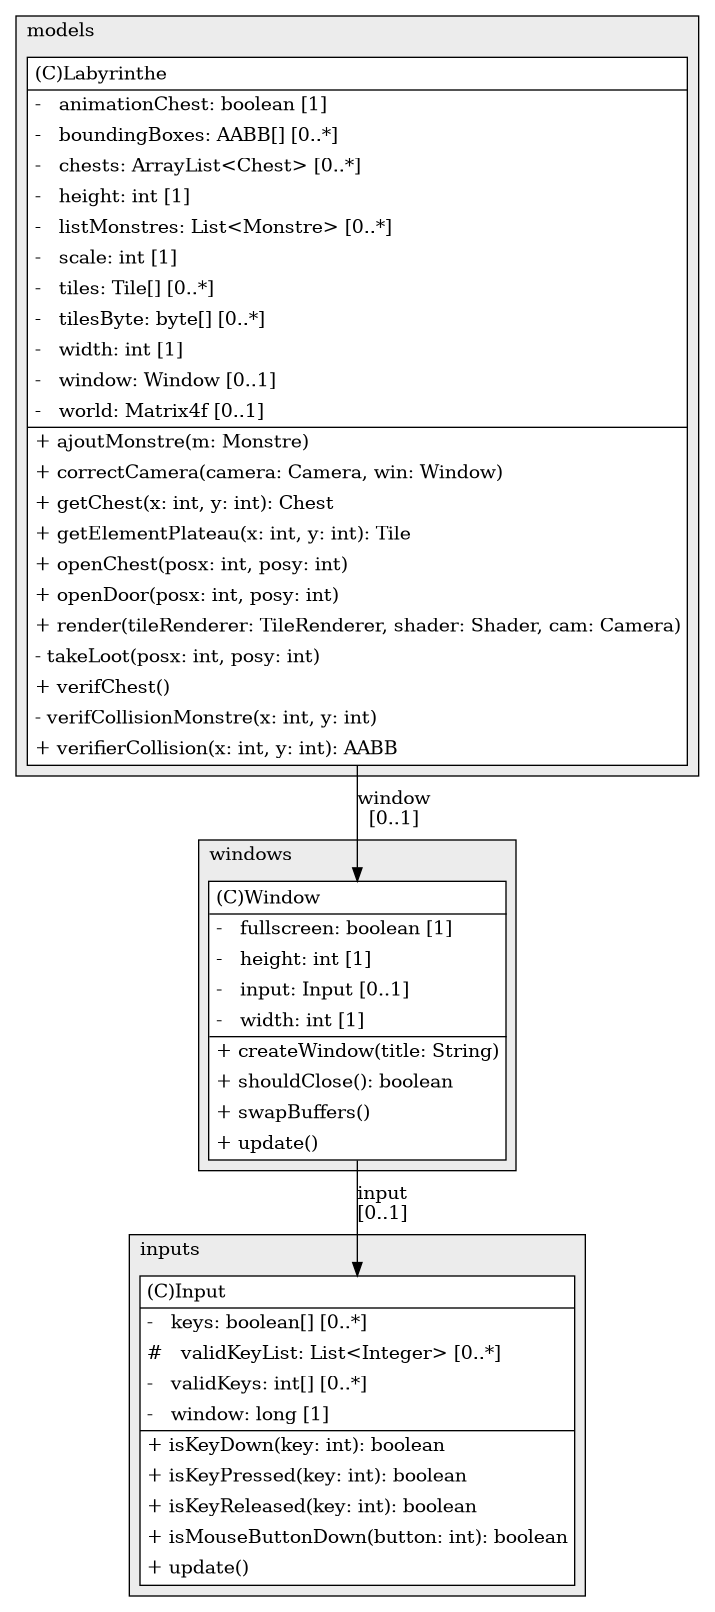 @startuml

/' diagram meta data start
config=StructureConfiguration;
{
  "projectClassification": {
    "searchMode": "OpenProject", // OpenProject, AllProjects
    "includedProjects": "",
    "pathEndKeywords": "*.impl",
    "isClientPath": "",
    "isClientName": "",
    "isTestPath": "",
    "isTestName": "",
    "isMappingPath": "",
    "isMappingName": "",
    "isDataAccessPath": "",
    "isDataAccessName": "",
    "isDataStructurePath": "",
    "isDataStructureName": "",
    "isInterfaceStructuresPath": "",
    "isInterfaceStructuresName": "",
    "isEntryPointPath": "",
    "isEntryPointName": ""
  },
  "graphRestriction": {
    "classPackageExcludeFilter": "",
    "classPackageIncludeFilter": "",
    "classNameExcludeFilter": "",
    "classNameIncludeFilter": "",
    "methodNameExcludeFilter": "",
    "methodNameIncludeFilter": "",
    "removeByInheritance": "", // inheritance/annotation based filtering is done in a second step
    "removeByAnnotation": "",
    "removeByClassPackage": "", // cleanup the graph after inheritance/annotation based filtering is done
    "removeByClassName": "",
    "cutMappings": false,
    "cutEnum": true,
    "cutTests": true,
    "cutClient": true,
    "cutDataAccess": false,
    "cutInterfaceStructures": false,
    "cutDataStructures": false,
    "cutGetterAndSetter": true,
    "cutConstructors": true
  },
  "graphTraversal": {
    "forwardDepth": 6,
    "backwardDepth": 6,
    "classPackageExcludeFilter": "",
    "classPackageIncludeFilter": "",
    "classNameExcludeFilter": "",
    "classNameIncludeFilter": "",
    "methodNameExcludeFilter": "",
    "methodNameIncludeFilter": "",
    "hideMappings": false,
    "hideDataStructures": false,
    "hidePrivateMethods": true,
    "hideInterfaceCalls": true, // indirection: implementation -> interface (is hidden) -> implementation
    "onlyShowApplicationEntryPoints": false // root node is included
  },
  "details": {
    "aggregation": "GroupByClass", // ByClass, GroupByClass, None
    "showClassGenericTypes": true,
    "showMethods": true,
    "showMethodParameterNames": true,
    "showMethodParameterTypes": true,
    "showMethodReturnType": true,
    "showPackageLevels": 2,
    "showDetailedClassStructure": true
  },
  "rootClass": "inputs.Input"
}
diagram meta data end '/



digraph g {
    rankdir="TB"
    splines=polyline
    

'nodes 
subgraph cluster_1068799382 { 
   	label=models
	labeljust=l
	fillcolor="#ececec"
	style=filled
   
   Labyrinthe1068799382[
	label=<<TABLE BORDER="1" CELLBORDER="0" CELLPADDING="4" CELLSPACING="0">
<TR><TD ALIGN="LEFT" >(C)Labyrinthe</TD></TR>
<HR/>
<TR><TD ALIGN="LEFT" >-   animationChest: boolean [1]</TD></TR>
<TR><TD ALIGN="LEFT" >-   boundingBoxes: AABB[] [0..*]</TD></TR>
<TR><TD ALIGN="LEFT" >-   chests: ArrayList&lt;Chest&gt; [0..*]</TD></TR>
<TR><TD ALIGN="LEFT" >-   height: int [1]</TD></TR>
<TR><TD ALIGN="LEFT" >-   listMonstres: List&lt;Monstre&gt; [0..*]</TD></TR>
<TR><TD ALIGN="LEFT" >-   scale: int [1]</TD></TR>
<TR><TD ALIGN="LEFT" >-   tiles: Tile[] [0..*]</TD></TR>
<TR><TD ALIGN="LEFT" >-   tilesByte: byte[] [0..*]</TD></TR>
<TR><TD ALIGN="LEFT" >-   width: int [1]</TD></TR>
<TR><TD ALIGN="LEFT" >-   window: Window [0..1]</TD></TR>
<TR><TD ALIGN="LEFT" >-   world: Matrix4f [0..1]</TD></TR>
<HR/>
<TR><TD ALIGN="LEFT" >+ ajoutMonstre(m: Monstre)</TD></TR>
<TR><TD ALIGN="LEFT" >+ correctCamera(camera: Camera, win: Window)</TD></TR>
<TR><TD ALIGN="LEFT" >+ getChest(x: int, y: int): Chest</TD></TR>
<TR><TD ALIGN="LEFT" >+ getElementPlateau(x: int, y: int): Tile</TD></TR>
<TR><TD ALIGN="LEFT" >+ openChest(posx: int, posy: int)</TD></TR>
<TR><TD ALIGN="LEFT" >+ openDoor(posx: int, posy: int)</TD></TR>
<TR><TD ALIGN="LEFT" >+ render(tileRenderer: TileRenderer, shader: Shader, cam: Camera)</TD></TR>
<TR><TD ALIGN="LEFT" >- takeLoot(posx: int, posy: int)</TD></TR>
<TR><TD ALIGN="LEFT" >+ verifChest()</TD></TR>
<TR><TD ALIGN="LEFT" >- verifCollisionMonstre(x: int, y: int)</TD></TR>
<TR><TD ALIGN="LEFT" >+ verifierCollision(x: int, y: int): AABB</TD></TR>
</TABLE>>
	style=filled
	margin=0
	shape=plaintext
	fillcolor="#FFFFFF"
];
} 

subgraph cluster_1183866391 { 
   	label=inputs
	labeljust=l
	fillcolor="#ececec"
	style=filled
   
   Input1183866391[
	label=<<TABLE BORDER="1" CELLBORDER="0" CELLPADDING="4" CELLSPACING="0">
<TR><TD ALIGN="LEFT" >(C)Input</TD></TR>
<HR/>
<TR><TD ALIGN="LEFT" >-   keys: boolean[] [0..*]</TD></TR>
<TR><TD ALIGN="LEFT" >#   validKeyList: List&lt;Integer&gt; [0..*]</TD></TR>
<TR><TD ALIGN="LEFT" >-   validKeys: int[] [0..*]</TD></TR>
<TR><TD ALIGN="LEFT" >-   window: long [1]</TD></TR>
<HR/>
<TR><TD ALIGN="LEFT" >+ isKeyDown(key: int): boolean</TD></TR>
<TR><TD ALIGN="LEFT" >+ isKeyPressed(key: int): boolean</TD></TR>
<TR><TD ALIGN="LEFT" >+ isKeyReleased(key: int): boolean</TD></TR>
<TR><TD ALIGN="LEFT" >+ isMouseButtonDown(button: int): boolean</TD></TR>
<TR><TD ALIGN="LEFT" >+ update()</TD></TR>
</TABLE>>
	style=filled
	margin=0
	shape=plaintext
	fillcolor="#FFFFFF"
];
} 

subgraph cluster_1349493379 { 
   	label=windows
	labeljust=l
	fillcolor="#ececec"
	style=filled
   
   Window1349493379[
	label=<<TABLE BORDER="1" CELLBORDER="0" CELLPADDING="4" CELLSPACING="0">
<TR><TD ALIGN="LEFT" >(C)Window</TD></TR>
<HR/>
<TR><TD ALIGN="LEFT" >-   fullscreen: boolean [1]</TD></TR>
<TR><TD ALIGN="LEFT" >-   height: int [1]</TD></TR>
<TR><TD ALIGN="LEFT" >-   input: Input [0..1]</TD></TR>
<TR><TD ALIGN="LEFT" >-   width: int [1]</TD></TR>
<HR/>
<TR><TD ALIGN="LEFT" >+ createWindow(title: String)</TD></TR>
<TR><TD ALIGN="LEFT" >+ shouldClose(): boolean</TD></TR>
<TR><TD ALIGN="LEFT" >+ swapBuffers()</TD></TR>
<TR><TD ALIGN="LEFT" >+ update()</TD></TR>
</TABLE>>
	style=filled
	margin=0
	shape=plaintext
	fillcolor="#FFFFFF"
];
} 

'edges    
Labyrinthe1068799382 -> Window1349493379[label="window
[0..1]"];
Window1349493379 -> Input1183866391[label="input
[0..1]"];
    
}
@enduml